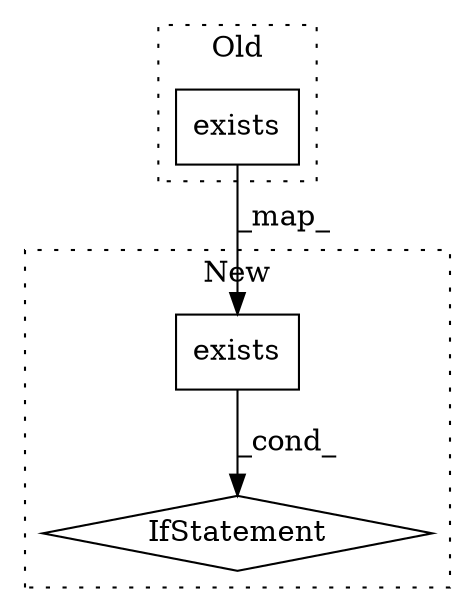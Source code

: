 digraph G {
subgraph cluster0 {
1 [label="exists" a="32" s="2160,2172" l="7,1" shape="box"];
label = "Old";
style="dotted";
}
subgraph cluster1 {
2 [label="exists" a="32" s="2632,2644" l="7,1" shape="box"];
3 [label="IfStatement" a="25" s="2619,2690" l="4,2" shape="diamond"];
label = "New";
style="dotted";
}
1 -> 2 [label="_map_"];
2 -> 3 [label="_cond_"];
}